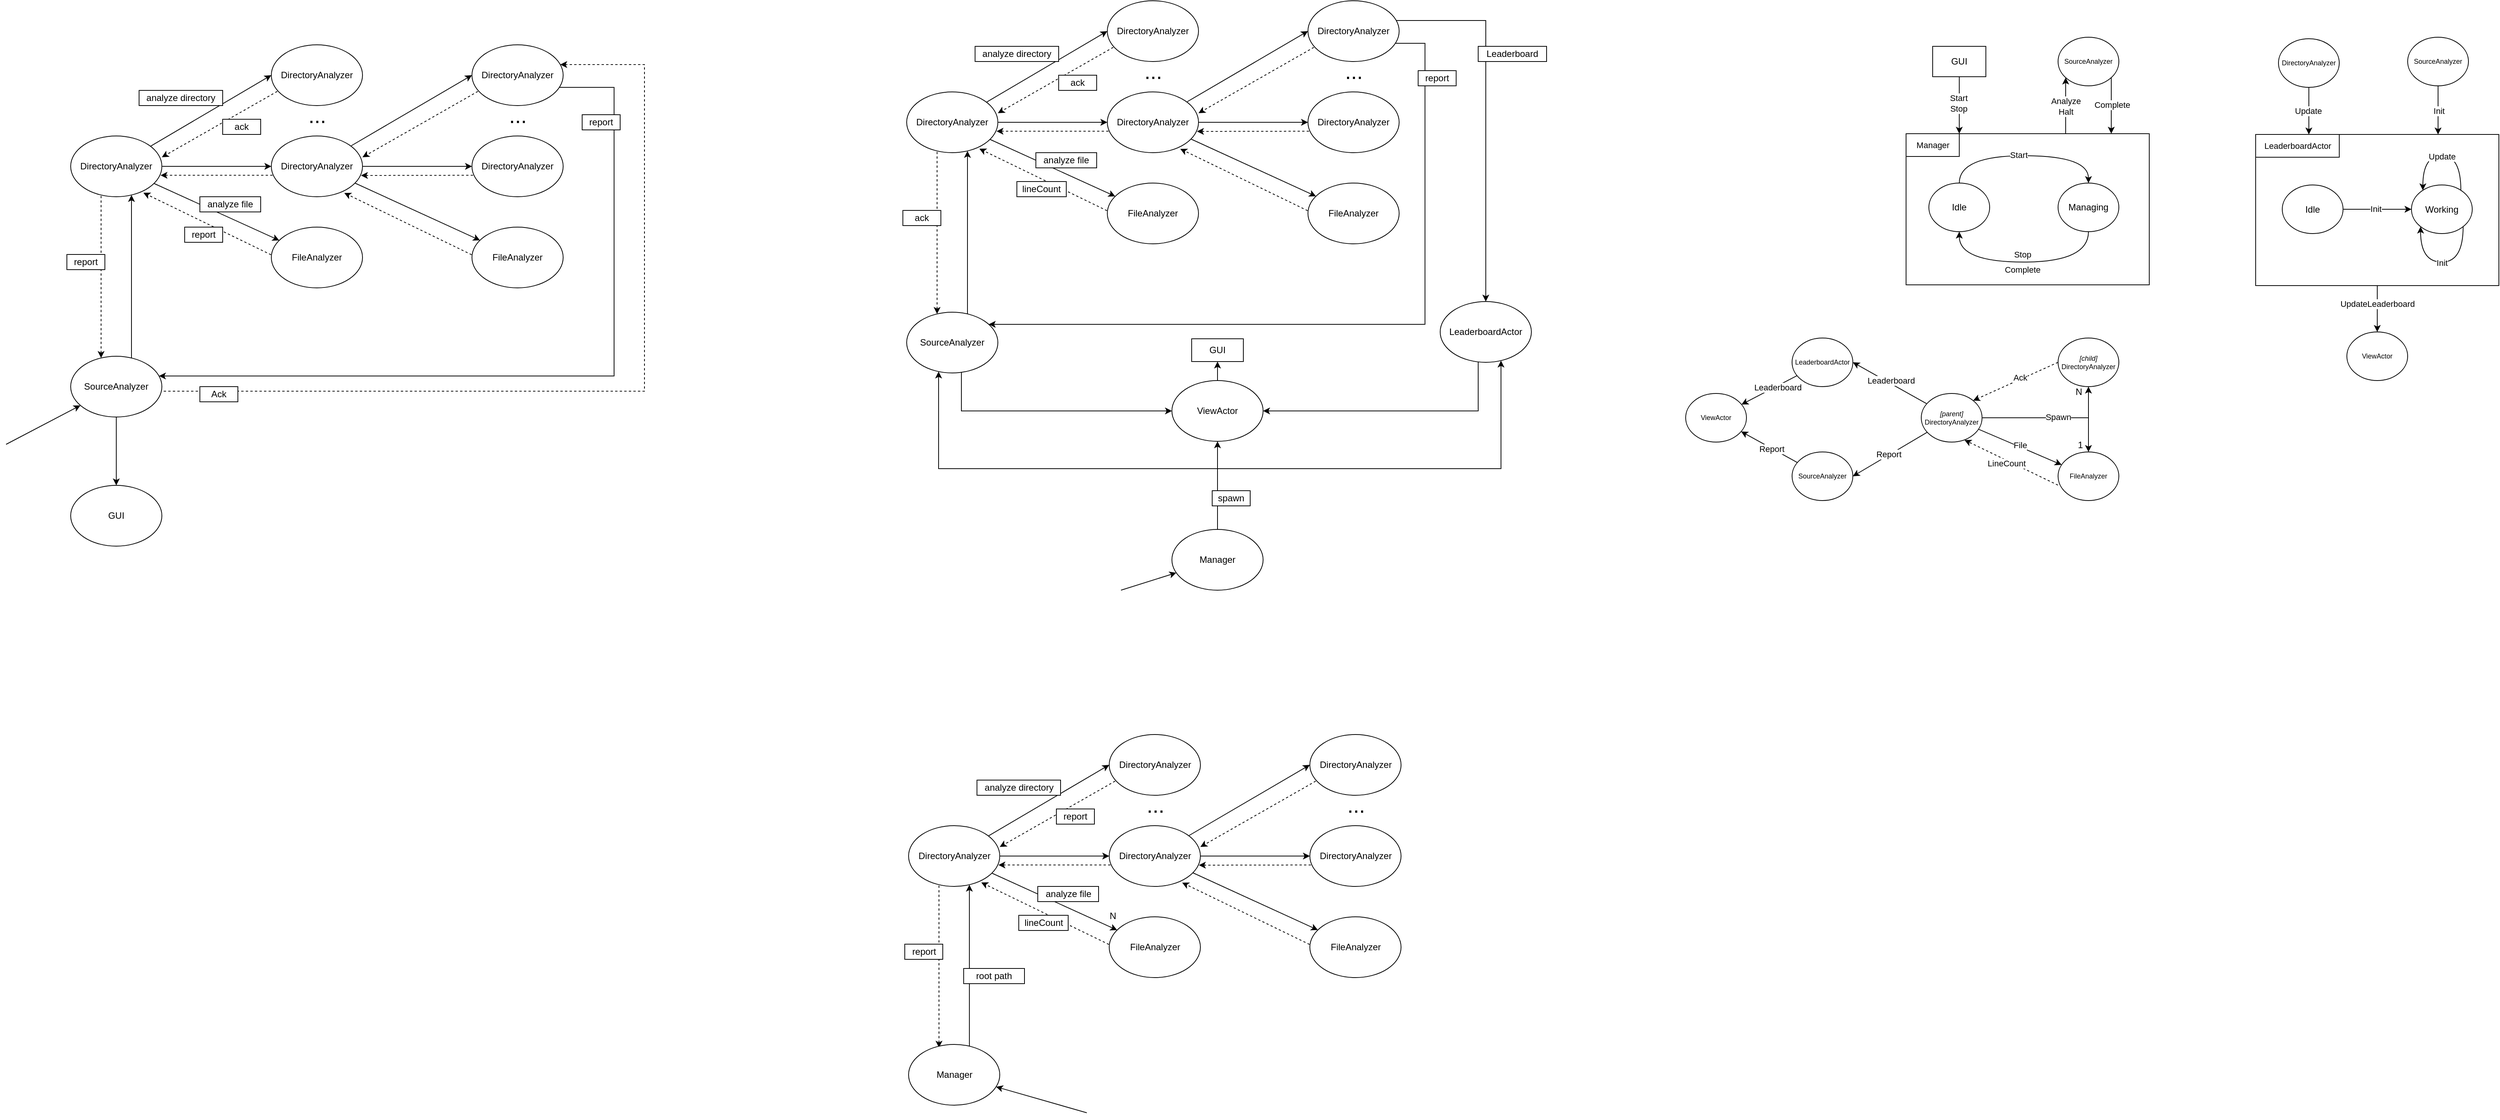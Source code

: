 <mxfile version="21.5.2" type="github">
  <diagram name="part-01-Actors" id="ixp6hun_RJstKnStisOL">
    <mxGraphModel dx="1003" dy="696" grid="1" gridSize="10" guides="1" tooltips="1" connect="1" arrows="1" fold="1" page="1" pageScale="1" pageWidth="1169" pageHeight="827" math="0" shadow="0">
      <root>
        <mxCell id="0" />
        <mxCell id="1" parent="0" />
        <mxCell id="HY1gGdeRaSTk6mKzonEz-131" style="edgeStyle=orthogonalEdgeStyle;rounded=0;orthogonalLoop=1;jettySize=auto;html=1;" edge="1" parent="1" source="HY1gGdeRaSTk6mKzonEz-114" target="HY1gGdeRaSTk6mKzonEz-119">
          <mxGeometry relative="1" as="geometry">
            <Array as="points">
              <mxPoint x="2860" y="160" />
              <mxPoint x="2860" y="160" />
            </Array>
          </mxGeometry>
        </mxCell>
        <mxCell id="HY1gGdeRaSTk6mKzonEz-132" value="Analyze&lt;br&gt;Halt" style="edgeLabel;html=1;align=center;verticalAlign=middle;resizable=0;points=[];" vertex="1" connectable="0" parent="HY1gGdeRaSTk6mKzonEz-131">
          <mxGeometry x="0.07" y="-2" relative="1" as="geometry">
            <mxPoint x="-2" y="3" as="offset" />
          </mxGeometry>
        </mxCell>
        <mxCell id="HY1gGdeRaSTk6mKzonEz-114" value="" style="rounded=0;whiteSpace=wrap;html=1;" vertex="1" parent="1">
          <mxGeometry x="2650" y="201" width="320" height="199" as="geometry" />
        </mxCell>
        <mxCell id="HY1gGdeRaSTk6mKzonEz-7" style="edgeStyle=orthogonalEdgeStyle;rounded=0;orthogonalLoop=1;jettySize=auto;html=1;" edge="1" parent="1" source="HY1gGdeRaSTk6mKzonEz-3" target="HY1gGdeRaSTk6mKzonEz-4">
          <mxGeometry relative="1" as="geometry">
            <Array as="points">
              <mxPoint x="315" y="384" />
              <mxPoint x="315" y="384" />
            </Array>
          </mxGeometry>
        </mxCell>
        <mxCell id="HY1gGdeRaSTk6mKzonEz-3" value="SourceAnalyzer" style="ellipse;whiteSpace=wrap;html=1;" vertex="1" parent="1">
          <mxGeometry x="235" y="494" width="120" height="80" as="geometry" />
        </mxCell>
        <mxCell id="HY1gGdeRaSTk6mKzonEz-4" value="DirectoryAnalyzer" style="ellipse;whiteSpace=wrap;html=1;" vertex="1" parent="1">
          <mxGeometry x="235" y="204" width="120" height="80" as="geometry" />
        </mxCell>
        <mxCell id="HY1gGdeRaSTk6mKzonEz-5" value="FileAnalyzer" style="ellipse;whiteSpace=wrap;html=1;" vertex="1" parent="1">
          <mxGeometry x="499" y="324" width="120" height="80" as="geometry" />
        </mxCell>
        <mxCell id="HY1gGdeRaSTk6mKzonEz-6" value="" style="endArrow=classic;html=1;rounded=0;" edge="1" parent="1" target="HY1gGdeRaSTk6mKzonEz-3">
          <mxGeometry width="50" height="50" relative="1" as="geometry">
            <mxPoint x="150" y="610" as="sourcePoint" />
            <mxPoint x="215" y="584" as="targetPoint" />
          </mxGeometry>
        </mxCell>
        <mxCell id="HY1gGdeRaSTk6mKzonEz-8" value="DirectoryAnalyzer" style="ellipse;whiteSpace=wrap;html=1;" vertex="1" parent="1">
          <mxGeometry x="499" y="84" width="120" height="80" as="geometry" />
        </mxCell>
        <mxCell id="HY1gGdeRaSTk6mKzonEz-9" value="DirectoryAnalyzer" style="ellipse;whiteSpace=wrap;html=1;" vertex="1" parent="1">
          <mxGeometry x="499" y="204" width="120" height="80" as="geometry" />
        </mxCell>
        <mxCell id="HY1gGdeRaSTk6mKzonEz-10" style="rounded=0;orthogonalLoop=1;jettySize=auto;html=1;entryX=0;entryY=0.5;entryDx=0;entryDy=0;" edge="1" parent="1" source="HY1gGdeRaSTk6mKzonEz-4" target="HY1gGdeRaSTk6mKzonEz-8">
          <mxGeometry relative="1" as="geometry">
            <mxPoint x="305" y="434" as="sourcePoint" />
            <mxPoint x="305" y="294" as="targetPoint" />
          </mxGeometry>
        </mxCell>
        <mxCell id="HY1gGdeRaSTk6mKzonEz-13" style="rounded=0;orthogonalLoop=1;jettySize=auto;html=1;exitX=0.985;exitY=0.647;exitDx=0;exitDy=0;exitPerimeter=0;entryX=0.026;entryY=0.647;entryDx=0;entryDy=0;entryPerimeter=0;dashed=1;endArrow=none;endFill=0;startArrow=classic;startFill=1;" edge="1" parent="1" source="HY1gGdeRaSTk6mKzonEz-4" target="HY1gGdeRaSTk6mKzonEz-9">
          <mxGeometry relative="1" as="geometry">
            <mxPoint x="362" y="239" as="sourcePoint" />
            <mxPoint x="519" y="154" as="targetPoint" />
          </mxGeometry>
        </mxCell>
        <mxCell id="HY1gGdeRaSTk6mKzonEz-14" style="rounded=0;orthogonalLoop=1;jettySize=auto;html=1;" edge="1" parent="1" source="HY1gGdeRaSTk6mKzonEz-4" target="HY1gGdeRaSTk6mKzonEz-5">
          <mxGeometry relative="1" as="geometry">
            <mxPoint x="362" y="267" as="sourcePoint" />
            <mxPoint x="512" y="301" as="targetPoint" />
          </mxGeometry>
        </mxCell>
        <mxCell id="HY1gGdeRaSTk6mKzonEz-15" value="..." style="text;html=1;align=center;verticalAlign=middle;resizable=0;points=[];autosize=1;strokeColor=none;fillColor=none;fontSize=28;" vertex="1" parent="1">
          <mxGeometry x="534" y="152" width="50" height="50" as="geometry" />
        </mxCell>
        <mxCell id="HY1gGdeRaSTk6mKzonEz-16" style="rounded=0;orthogonalLoop=1;jettySize=auto;html=1;entryX=1;entryY=0.35;entryDx=0;entryDy=0;entryPerimeter=0;exitX=0.065;exitY=0.767;exitDx=0;exitDy=0;exitPerimeter=0;dashed=1;" edge="1" parent="1" source="HY1gGdeRaSTk6mKzonEz-8" target="HY1gGdeRaSTk6mKzonEz-4">
          <mxGeometry relative="1" as="geometry">
            <mxPoint x="350" y="134" as="sourcePoint" />
            <mxPoint x="509" y="134" as="targetPoint" />
          </mxGeometry>
        </mxCell>
        <mxCell id="HY1gGdeRaSTk6mKzonEz-18" style="rounded=0;orthogonalLoop=1;jettySize=auto;html=1;entryX=1;entryY=0.5;entryDx=0;entryDy=0;endArrow=none;endFill=0;startArrow=classic;startFill=1;" edge="1" parent="1" source="HY1gGdeRaSTk6mKzonEz-9" target="HY1gGdeRaSTk6mKzonEz-4">
          <mxGeometry relative="1" as="geometry">
            <mxPoint x="495" y="244" as="sourcePoint" />
            <mxPoint x="365" y="242" as="targetPoint" />
          </mxGeometry>
        </mxCell>
        <mxCell id="HY1gGdeRaSTk6mKzonEz-19" value="analyze directory" style="rounded=0;whiteSpace=wrap;html=1;" vertex="1" parent="1">
          <mxGeometry x="325" y="144" width="110" height="20" as="geometry" />
        </mxCell>
        <mxCell id="HY1gGdeRaSTk6mKzonEz-20" value="ack" style="rounded=0;whiteSpace=wrap;html=1;" vertex="1" parent="1">
          <mxGeometry x="435" y="182" width="50" height="20" as="geometry" />
        </mxCell>
        <mxCell id="HY1gGdeRaSTk6mKzonEz-21" value="analyze file" style="rounded=0;whiteSpace=wrap;html=1;" vertex="1" parent="1">
          <mxGeometry x="405" y="284" width="80" height="20" as="geometry" />
        </mxCell>
        <mxCell id="HY1gGdeRaSTk6mKzonEz-22" style="edgeStyle=orthogonalEdgeStyle;rounded=0;orthogonalLoop=1;jettySize=auto;html=1;dashed=1;endArrow=none;endFill=0;startArrow=classic;startFill=1;" edge="1" parent="1" source="HY1gGdeRaSTk6mKzonEz-3" target="HY1gGdeRaSTk6mKzonEz-4">
          <mxGeometry relative="1" as="geometry">
            <mxPoint x="305" y="504" as="sourcePoint" />
            <mxPoint x="305" y="294" as="targetPoint" />
            <Array as="points">
              <mxPoint x="275" y="384" />
              <mxPoint x="275" y="384" />
            </Array>
          </mxGeometry>
        </mxCell>
        <mxCell id="HY1gGdeRaSTk6mKzonEz-23" style="rounded=0;orthogonalLoop=1;jettySize=auto;html=1;entryX=0.797;entryY=0.935;entryDx=0;entryDy=0;entryPerimeter=0;exitX=-0.003;exitY=0.455;exitDx=0;exitDy=0;exitPerimeter=0;dashed=1;" edge="1" parent="1" source="HY1gGdeRaSTk6mKzonEz-5" target="HY1gGdeRaSTk6mKzonEz-4">
          <mxGeometry relative="1" as="geometry">
            <mxPoint x="499" y="364" as="sourcePoint" />
            <mxPoint x="334.001" y="283.996" as="targetPoint" />
          </mxGeometry>
        </mxCell>
        <mxCell id="HY1gGdeRaSTk6mKzonEz-24" value="report" style="rounded=0;whiteSpace=wrap;html=1;" vertex="1" parent="1">
          <mxGeometry x="385" y="324" width="50" height="20" as="geometry" />
        </mxCell>
        <mxCell id="HY1gGdeRaSTk6mKzonEz-25" value="FileAnalyzer" style="ellipse;whiteSpace=wrap;html=1;" vertex="1" parent="1">
          <mxGeometry x="763" y="324" width="120" height="80" as="geometry" />
        </mxCell>
        <mxCell id="HY1gGdeRaSTk6mKzonEz-47" style="edgeStyle=orthogonalEdgeStyle;rounded=0;orthogonalLoop=1;jettySize=auto;html=1;" edge="1" parent="1" source="HY1gGdeRaSTk6mKzonEz-26" target="HY1gGdeRaSTk6mKzonEz-3">
          <mxGeometry relative="1" as="geometry">
            <Array as="points">
              <mxPoint x="950" y="140" />
              <mxPoint x="950" y="520" />
            </Array>
          </mxGeometry>
        </mxCell>
        <mxCell id="HY1gGdeRaSTk6mKzonEz-26" value="DirectoryAnalyzer" style="ellipse;whiteSpace=wrap;html=1;" vertex="1" parent="1">
          <mxGeometry x="763" y="84" width="120" height="80" as="geometry" />
        </mxCell>
        <mxCell id="HY1gGdeRaSTk6mKzonEz-27" value="DirectoryAnalyzer" style="ellipse;whiteSpace=wrap;html=1;" vertex="1" parent="1">
          <mxGeometry x="763" y="204" width="120" height="80" as="geometry" />
        </mxCell>
        <mxCell id="HY1gGdeRaSTk6mKzonEz-28" style="rounded=0;orthogonalLoop=1;jettySize=auto;html=1;entryX=0;entryY=0.5;entryDx=0;entryDy=0;" edge="1" parent="1" target="HY1gGdeRaSTk6mKzonEz-26">
          <mxGeometry relative="1" as="geometry">
            <mxPoint x="604" y="217" as="sourcePoint" />
            <mxPoint x="569" y="294" as="targetPoint" />
          </mxGeometry>
        </mxCell>
        <mxCell id="HY1gGdeRaSTk6mKzonEz-29" style="rounded=0;orthogonalLoop=1;jettySize=auto;html=1;exitX=0.985;exitY=0.647;exitDx=0;exitDy=0;exitPerimeter=0;entryX=0.026;entryY=0.647;entryDx=0;entryDy=0;entryPerimeter=0;dashed=1;endArrow=none;endFill=0;startArrow=classic;startFill=1;" edge="1" parent="1" target="HY1gGdeRaSTk6mKzonEz-27">
          <mxGeometry relative="1" as="geometry">
            <mxPoint x="617" y="256" as="sourcePoint" />
            <mxPoint x="783" y="154" as="targetPoint" />
          </mxGeometry>
        </mxCell>
        <mxCell id="HY1gGdeRaSTk6mKzonEz-30" style="rounded=0;orthogonalLoop=1;jettySize=auto;html=1;" edge="1" parent="1" target="HY1gGdeRaSTk6mKzonEz-25">
          <mxGeometry relative="1" as="geometry">
            <mxPoint x="609" y="266" as="sourcePoint" />
            <mxPoint x="776" y="301" as="targetPoint" />
          </mxGeometry>
        </mxCell>
        <mxCell id="HY1gGdeRaSTk6mKzonEz-31" value="..." style="text;html=1;align=center;verticalAlign=middle;resizable=0;points=[];autosize=1;strokeColor=none;fillColor=none;fontSize=28;" vertex="1" parent="1">
          <mxGeometry x="798" y="152" width="50" height="50" as="geometry" />
        </mxCell>
        <mxCell id="HY1gGdeRaSTk6mKzonEz-32" style="rounded=0;orthogonalLoop=1;jettySize=auto;html=1;entryX=1;entryY=0.35;entryDx=0;entryDy=0;entryPerimeter=0;exitX=0.065;exitY=0.767;exitDx=0;exitDy=0;exitPerimeter=0;dashed=1;" edge="1" parent="1" source="HY1gGdeRaSTk6mKzonEz-26">
          <mxGeometry relative="1" as="geometry">
            <mxPoint x="614" y="134" as="sourcePoint" />
            <mxPoint x="619" y="232" as="targetPoint" />
          </mxGeometry>
        </mxCell>
        <mxCell id="HY1gGdeRaSTk6mKzonEz-33" style="rounded=0;orthogonalLoop=1;jettySize=auto;html=1;entryX=1;entryY=0.5;entryDx=0;entryDy=0;endArrow=none;endFill=0;startArrow=classic;startFill=1;" edge="1" parent="1" source="HY1gGdeRaSTk6mKzonEz-27">
          <mxGeometry relative="1" as="geometry">
            <mxPoint x="759" y="244" as="sourcePoint" />
            <mxPoint x="619" y="244" as="targetPoint" />
          </mxGeometry>
        </mxCell>
        <mxCell id="HY1gGdeRaSTk6mKzonEz-37" style="rounded=0;orthogonalLoop=1;jettySize=auto;html=1;entryX=0.797;entryY=0.935;entryDx=0;entryDy=0;entryPerimeter=0;exitX=-0.003;exitY=0.455;exitDx=0;exitDy=0;exitPerimeter=0;dashed=1;" edge="1" parent="1" source="HY1gGdeRaSTk6mKzonEz-25">
          <mxGeometry relative="1" as="geometry">
            <mxPoint x="763" y="364" as="sourcePoint" />
            <mxPoint x="595" y="279" as="targetPoint" />
          </mxGeometry>
        </mxCell>
        <mxCell id="HY1gGdeRaSTk6mKzonEz-42" value="GUI" style="ellipse;whiteSpace=wrap;html=1;" vertex="1" parent="1">
          <mxGeometry x="235" y="664" width="120" height="80" as="geometry" />
        </mxCell>
        <mxCell id="HY1gGdeRaSTk6mKzonEz-43" style="edgeStyle=orthogonalEdgeStyle;rounded=0;orthogonalLoop=1;jettySize=auto;html=1;" edge="1" parent="1" source="HY1gGdeRaSTk6mKzonEz-3" target="HY1gGdeRaSTk6mKzonEz-42">
          <mxGeometry relative="1" as="geometry">
            <mxPoint x="325" y="506" as="sourcePoint" />
            <mxPoint x="325" y="292" as="targetPoint" />
            <Array as="points" />
          </mxGeometry>
        </mxCell>
        <mxCell id="HY1gGdeRaSTk6mKzonEz-40" value="report" style="rounded=0;whiteSpace=wrap;html=1;" vertex="1" parent="1">
          <mxGeometry x="908" y="176" width="50" height="20" as="geometry" />
        </mxCell>
        <mxCell id="HY1gGdeRaSTk6mKzonEz-45" value="report" style="rounded=0;whiteSpace=wrap;html=1;" vertex="1" parent="1">
          <mxGeometry x="230" y="360" width="50" height="20" as="geometry" />
        </mxCell>
        <mxCell id="HY1gGdeRaSTk6mKzonEz-50" style="edgeStyle=orthogonalEdgeStyle;rounded=0;orthogonalLoop=1;jettySize=auto;html=1;dashed=1;endArrow=none;endFill=0;startArrow=classic;startFill=1;" edge="1" parent="1" source="HY1gGdeRaSTk6mKzonEz-26" target="HY1gGdeRaSTk6mKzonEz-3">
          <mxGeometry relative="1" as="geometry">
            <mxPoint x="893" y="134" as="sourcePoint" />
            <mxPoint x="361" y="530" as="targetPoint" />
            <Array as="points">
              <mxPoint x="990" y="110" />
              <mxPoint x="990" y="540" />
            </Array>
          </mxGeometry>
        </mxCell>
        <mxCell id="HY1gGdeRaSTk6mKzonEz-52" value="Ack" style="rounded=0;whiteSpace=wrap;html=1;" vertex="1" parent="1">
          <mxGeometry x="405" y="534" width="50" height="20" as="geometry" />
        </mxCell>
        <mxCell id="HY1gGdeRaSTk6mKzonEz-53" style="edgeStyle=orthogonalEdgeStyle;rounded=0;orthogonalLoop=1;jettySize=auto;html=1;" edge="1" parent="1" source="HY1gGdeRaSTk6mKzonEz-54" target="HY1gGdeRaSTk6mKzonEz-55">
          <mxGeometry relative="1" as="geometry">
            <Array as="points">
              <mxPoint x="1415" y="326" />
              <mxPoint x="1415" y="326" />
            </Array>
          </mxGeometry>
        </mxCell>
        <mxCell id="HY1gGdeRaSTk6mKzonEz-91" style="edgeStyle=orthogonalEdgeStyle;rounded=0;orthogonalLoop=1;jettySize=auto;html=1;" edge="1" parent="1" source="HY1gGdeRaSTk6mKzonEz-54" target="HY1gGdeRaSTk6mKzonEz-90">
          <mxGeometry relative="1" as="geometry">
            <Array as="points">
              <mxPoint x="1407" y="566" />
            </Array>
          </mxGeometry>
        </mxCell>
        <mxCell id="HY1gGdeRaSTk6mKzonEz-54" value="SourceAnalyzer" style="ellipse;whiteSpace=wrap;html=1;" vertex="1" parent="1">
          <mxGeometry x="1335" y="436" width="120" height="80" as="geometry" />
        </mxCell>
        <mxCell id="HY1gGdeRaSTk6mKzonEz-55" value="DirectoryAnalyzer" style="ellipse;whiteSpace=wrap;html=1;" vertex="1" parent="1">
          <mxGeometry x="1335" y="146" width="120" height="80" as="geometry" />
        </mxCell>
        <mxCell id="HY1gGdeRaSTk6mKzonEz-56" value="FileAnalyzer" style="ellipse;whiteSpace=wrap;html=1;" vertex="1" parent="1">
          <mxGeometry x="1599" y="266" width="120" height="80" as="geometry" />
        </mxCell>
        <mxCell id="HY1gGdeRaSTk6mKzonEz-57" value="" style="endArrow=classic;html=1;rounded=0;" edge="1" parent="1" target="HY1gGdeRaSTk6mKzonEz-89">
          <mxGeometry width="50" height="50" relative="1" as="geometry">
            <mxPoint x="1617" y="802" as="sourcePoint" />
            <mxPoint x="1547" y="709.31" as="targetPoint" />
          </mxGeometry>
        </mxCell>
        <mxCell id="HY1gGdeRaSTk6mKzonEz-58" value="DirectoryAnalyzer" style="ellipse;whiteSpace=wrap;html=1;" vertex="1" parent="1">
          <mxGeometry x="1599" y="26" width="120" height="80" as="geometry" />
        </mxCell>
        <mxCell id="HY1gGdeRaSTk6mKzonEz-59" value="DirectoryAnalyzer" style="ellipse;whiteSpace=wrap;html=1;" vertex="1" parent="1">
          <mxGeometry x="1599" y="146" width="120" height="80" as="geometry" />
        </mxCell>
        <mxCell id="HY1gGdeRaSTk6mKzonEz-60" style="rounded=0;orthogonalLoop=1;jettySize=auto;html=1;entryX=0;entryY=0.5;entryDx=0;entryDy=0;" edge="1" parent="1" source="HY1gGdeRaSTk6mKzonEz-55" target="HY1gGdeRaSTk6mKzonEz-58">
          <mxGeometry relative="1" as="geometry">
            <mxPoint x="1405" y="376" as="sourcePoint" />
            <mxPoint x="1405" y="236" as="targetPoint" />
          </mxGeometry>
        </mxCell>
        <mxCell id="HY1gGdeRaSTk6mKzonEz-61" style="rounded=0;orthogonalLoop=1;jettySize=auto;html=1;exitX=0.985;exitY=0.647;exitDx=0;exitDy=0;exitPerimeter=0;entryX=0.026;entryY=0.647;entryDx=0;entryDy=0;entryPerimeter=0;dashed=1;endArrow=none;endFill=0;startArrow=classic;startFill=1;" edge="1" parent="1" source="HY1gGdeRaSTk6mKzonEz-55" target="HY1gGdeRaSTk6mKzonEz-59">
          <mxGeometry relative="1" as="geometry">
            <mxPoint x="1462" y="181" as="sourcePoint" />
            <mxPoint x="1619" y="96" as="targetPoint" />
          </mxGeometry>
        </mxCell>
        <mxCell id="HY1gGdeRaSTk6mKzonEz-62" style="rounded=0;orthogonalLoop=1;jettySize=auto;html=1;" edge="1" parent="1" source="HY1gGdeRaSTk6mKzonEz-55" target="HY1gGdeRaSTk6mKzonEz-56">
          <mxGeometry relative="1" as="geometry">
            <mxPoint x="1462" y="209" as="sourcePoint" />
            <mxPoint x="1612" y="243" as="targetPoint" />
          </mxGeometry>
        </mxCell>
        <mxCell id="HY1gGdeRaSTk6mKzonEz-63" value="..." style="text;html=1;align=center;verticalAlign=middle;resizable=0;points=[];autosize=1;strokeColor=none;fillColor=none;fontSize=28;" vertex="1" parent="1">
          <mxGeometry x="1634" y="94" width="50" height="50" as="geometry" />
        </mxCell>
        <mxCell id="HY1gGdeRaSTk6mKzonEz-64" style="rounded=0;orthogonalLoop=1;jettySize=auto;html=1;entryX=1;entryY=0.35;entryDx=0;entryDy=0;entryPerimeter=0;exitX=0.065;exitY=0.767;exitDx=0;exitDy=0;exitPerimeter=0;dashed=1;" edge="1" parent="1" source="HY1gGdeRaSTk6mKzonEz-58" target="HY1gGdeRaSTk6mKzonEz-55">
          <mxGeometry relative="1" as="geometry">
            <mxPoint x="1450" y="76" as="sourcePoint" />
            <mxPoint x="1609" y="76" as="targetPoint" />
          </mxGeometry>
        </mxCell>
        <mxCell id="HY1gGdeRaSTk6mKzonEz-65" style="rounded=0;orthogonalLoop=1;jettySize=auto;html=1;entryX=1;entryY=0.5;entryDx=0;entryDy=0;endArrow=none;endFill=0;startArrow=classic;startFill=1;" edge="1" parent="1" source="HY1gGdeRaSTk6mKzonEz-59" target="HY1gGdeRaSTk6mKzonEz-55">
          <mxGeometry relative="1" as="geometry">
            <mxPoint x="1595" y="186" as="sourcePoint" />
            <mxPoint x="1465" y="184" as="targetPoint" />
          </mxGeometry>
        </mxCell>
        <mxCell id="HY1gGdeRaSTk6mKzonEz-66" value="analyze directory" style="rounded=0;whiteSpace=wrap;html=1;" vertex="1" parent="1">
          <mxGeometry x="1425" y="86" width="110" height="20" as="geometry" />
        </mxCell>
        <mxCell id="HY1gGdeRaSTk6mKzonEz-67" value="ack" style="rounded=0;whiteSpace=wrap;html=1;" vertex="1" parent="1">
          <mxGeometry x="1535" y="124" width="50" height="20" as="geometry" />
        </mxCell>
        <mxCell id="HY1gGdeRaSTk6mKzonEz-68" value="analyze file" style="rounded=0;whiteSpace=wrap;html=1;" vertex="1" parent="1">
          <mxGeometry x="1505" y="226" width="80" height="20" as="geometry" />
        </mxCell>
        <mxCell id="HY1gGdeRaSTk6mKzonEz-69" style="edgeStyle=orthogonalEdgeStyle;rounded=0;orthogonalLoop=1;jettySize=auto;html=1;dashed=1;endArrow=none;endFill=0;startArrow=classic;startFill=1;" edge="1" parent="1" source="HY1gGdeRaSTk6mKzonEz-54" target="HY1gGdeRaSTk6mKzonEz-55">
          <mxGeometry relative="1" as="geometry">
            <mxPoint x="1405" y="446" as="sourcePoint" />
            <mxPoint x="1405" y="236" as="targetPoint" />
            <Array as="points">
              <mxPoint x="1375" y="326" />
              <mxPoint x="1375" y="326" />
            </Array>
          </mxGeometry>
        </mxCell>
        <mxCell id="HY1gGdeRaSTk6mKzonEz-70" style="rounded=0;orthogonalLoop=1;jettySize=auto;html=1;entryX=0.797;entryY=0.935;entryDx=0;entryDy=0;entryPerimeter=0;exitX=-0.003;exitY=0.455;exitDx=0;exitDy=0;exitPerimeter=0;dashed=1;" edge="1" parent="1" source="HY1gGdeRaSTk6mKzonEz-56" target="HY1gGdeRaSTk6mKzonEz-55">
          <mxGeometry relative="1" as="geometry">
            <mxPoint x="1599" y="306" as="sourcePoint" />
            <mxPoint x="1434.001" y="225.996" as="targetPoint" />
          </mxGeometry>
        </mxCell>
        <mxCell id="HY1gGdeRaSTk6mKzonEz-71" value="lineCount" style="rounded=0;whiteSpace=wrap;html=1;" vertex="1" parent="1">
          <mxGeometry x="1480" y="264" width="65" height="20" as="geometry" />
        </mxCell>
        <mxCell id="HY1gGdeRaSTk6mKzonEz-72" value="FileAnalyzer" style="ellipse;whiteSpace=wrap;html=1;" vertex="1" parent="1">
          <mxGeometry x="1863" y="266" width="120" height="80" as="geometry" />
        </mxCell>
        <mxCell id="HY1gGdeRaSTk6mKzonEz-73" style="edgeStyle=orthogonalEdgeStyle;rounded=0;orthogonalLoop=1;jettySize=auto;html=1;" edge="1" parent="1" source="HY1gGdeRaSTk6mKzonEz-74" target="HY1gGdeRaSTk6mKzonEz-54">
          <mxGeometry relative="1" as="geometry">
            <Array as="points">
              <mxPoint x="2017" y="82" />
              <mxPoint x="2017" y="452" />
            </Array>
          </mxGeometry>
        </mxCell>
        <mxCell id="HY1gGdeRaSTk6mKzonEz-74" value="DirectoryAnalyzer" style="ellipse;whiteSpace=wrap;html=1;" vertex="1" parent="1">
          <mxGeometry x="1863" y="26" width="120" height="80" as="geometry" />
        </mxCell>
        <mxCell id="HY1gGdeRaSTk6mKzonEz-75" value="DirectoryAnalyzer" style="ellipse;whiteSpace=wrap;html=1;" vertex="1" parent="1">
          <mxGeometry x="1863" y="146" width="120" height="80" as="geometry" />
        </mxCell>
        <mxCell id="HY1gGdeRaSTk6mKzonEz-76" style="rounded=0;orthogonalLoop=1;jettySize=auto;html=1;entryX=0;entryY=0.5;entryDx=0;entryDy=0;" edge="1" parent="1" target="HY1gGdeRaSTk6mKzonEz-74">
          <mxGeometry relative="1" as="geometry">
            <mxPoint x="1704" y="159" as="sourcePoint" />
            <mxPoint x="1669" y="236" as="targetPoint" />
          </mxGeometry>
        </mxCell>
        <mxCell id="HY1gGdeRaSTk6mKzonEz-77" style="rounded=0;orthogonalLoop=1;jettySize=auto;html=1;exitX=0.985;exitY=0.647;exitDx=0;exitDy=0;exitPerimeter=0;entryX=0.026;entryY=0.647;entryDx=0;entryDy=0;entryPerimeter=0;dashed=1;endArrow=none;endFill=0;startArrow=classic;startFill=1;" edge="1" parent="1" target="HY1gGdeRaSTk6mKzonEz-75">
          <mxGeometry relative="1" as="geometry">
            <mxPoint x="1717" y="198" as="sourcePoint" />
            <mxPoint x="1883" y="96" as="targetPoint" />
          </mxGeometry>
        </mxCell>
        <mxCell id="HY1gGdeRaSTk6mKzonEz-78" style="rounded=0;orthogonalLoop=1;jettySize=auto;html=1;" edge="1" parent="1" target="HY1gGdeRaSTk6mKzonEz-72">
          <mxGeometry relative="1" as="geometry">
            <mxPoint x="1709" y="208" as="sourcePoint" />
            <mxPoint x="1876" y="243" as="targetPoint" />
          </mxGeometry>
        </mxCell>
        <mxCell id="HY1gGdeRaSTk6mKzonEz-79" value="..." style="text;html=1;align=center;verticalAlign=middle;resizable=0;points=[];autosize=1;strokeColor=none;fillColor=none;fontSize=28;" vertex="1" parent="1">
          <mxGeometry x="1898" y="94" width="50" height="50" as="geometry" />
        </mxCell>
        <mxCell id="HY1gGdeRaSTk6mKzonEz-80" style="rounded=0;orthogonalLoop=1;jettySize=auto;html=1;entryX=1;entryY=0.35;entryDx=0;entryDy=0;entryPerimeter=0;exitX=0.065;exitY=0.767;exitDx=0;exitDy=0;exitPerimeter=0;dashed=1;" edge="1" parent="1" source="HY1gGdeRaSTk6mKzonEz-74">
          <mxGeometry relative="1" as="geometry">
            <mxPoint x="1714" y="76" as="sourcePoint" />
            <mxPoint x="1719" y="174" as="targetPoint" />
          </mxGeometry>
        </mxCell>
        <mxCell id="HY1gGdeRaSTk6mKzonEz-81" style="rounded=0;orthogonalLoop=1;jettySize=auto;html=1;entryX=1;entryY=0.5;entryDx=0;entryDy=0;endArrow=none;endFill=0;startArrow=classic;startFill=1;" edge="1" parent="1" source="HY1gGdeRaSTk6mKzonEz-75">
          <mxGeometry relative="1" as="geometry">
            <mxPoint x="1859" y="186" as="sourcePoint" />
            <mxPoint x="1719" y="186" as="targetPoint" />
          </mxGeometry>
        </mxCell>
        <mxCell id="HY1gGdeRaSTk6mKzonEz-82" style="rounded=0;orthogonalLoop=1;jettySize=auto;html=1;entryX=0.797;entryY=0.935;entryDx=0;entryDy=0;entryPerimeter=0;exitX=-0.003;exitY=0.455;exitDx=0;exitDy=0;exitPerimeter=0;dashed=1;" edge="1" parent="1" source="HY1gGdeRaSTk6mKzonEz-72">
          <mxGeometry relative="1" as="geometry">
            <mxPoint x="1863" y="306" as="sourcePoint" />
            <mxPoint x="1695" y="221" as="targetPoint" />
          </mxGeometry>
        </mxCell>
        <mxCell id="HY1gGdeRaSTk6mKzonEz-83" value="LeaderboardActor" style="ellipse;whiteSpace=wrap;html=1;" vertex="1" parent="1">
          <mxGeometry x="2037" y="422" width="120" height="80" as="geometry" />
        </mxCell>
        <mxCell id="HY1gGdeRaSTk6mKzonEz-85" value="report" style="rounded=0;whiteSpace=wrap;html=1;" vertex="1" parent="1">
          <mxGeometry x="2008" y="118" width="50" height="20" as="geometry" />
        </mxCell>
        <mxCell id="HY1gGdeRaSTk6mKzonEz-86" value="ack" style="rounded=0;whiteSpace=wrap;html=1;" vertex="1" parent="1">
          <mxGeometry x="1330" y="302" width="50" height="20" as="geometry" />
        </mxCell>
        <mxCell id="HY1gGdeRaSTk6mKzonEz-95" value="" style="edgeStyle=orthogonalEdgeStyle;rounded=0;orthogonalLoop=1;jettySize=auto;html=1;" edge="1" parent="1" source="HY1gGdeRaSTk6mKzonEz-89" target="HY1gGdeRaSTk6mKzonEz-90">
          <mxGeometry relative="1" as="geometry" />
        </mxCell>
        <mxCell id="HY1gGdeRaSTk6mKzonEz-96" style="edgeStyle=orthogonalEdgeStyle;rounded=0;orthogonalLoop=1;jettySize=auto;html=1;" edge="1" parent="1" source="HY1gGdeRaSTk6mKzonEz-89" target="HY1gGdeRaSTk6mKzonEz-54">
          <mxGeometry relative="1" as="geometry">
            <Array as="points">
              <mxPoint x="1744" y="642" />
              <mxPoint x="1377" y="642" />
            </Array>
          </mxGeometry>
        </mxCell>
        <mxCell id="HY1gGdeRaSTk6mKzonEz-97" style="edgeStyle=orthogonalEdgeStyle;rounded=0;orthogonalLoop=1;jettySize=auto;html=1;" edge="1" parent="1" source="HY1gGdeRaSTk6mKzonEz-89" target="HY1gGdeRaSTk6mKzonEz-83">
          <mxGeometry relative="1" as="geometry">
            <Array as="points">
              <mxPoint x="1744" y="642" />
              <mxPoint x="2117" y="642" />
            </Array>
          </mxGeometry>
        </mxCell>
        <mxCell id="HY1gGdeRaSTk6mKzonEz-89" value="Manager" style="ellipse;whiteSpace=wrap;html=1;" vertex="1" parent="1">
          <mxGeometry x="1684" y="722" width="120" height="80" as="geometry" />
        </mxCell>
        <mxCell id="HY1gGdeRaSTk6mKzonEz-102" value="" style="edgeStyle=orthogonalEdgeStyle;rounded=0;orthogonalLoop=1;jettySize=auto;html=1;" edge="1" parent="1" source="HY1gGdeRaSTk6mKzonEz-90" target="HY1gGdeRaSTk6mKzonEz-100">
          <mxGeometry relative="1" as="geometry" />
        </mxCell>
        <mxCell id="HY1gGdeRaSTk6mKzonEz-90" value="ViewActor" style="ellipse;whiteSpace=wrap;html=1;" vertex="1" parent="1">
          <mxGeometry x="1684" y="526" width="120" height="80" as="geometry" />
        </mxCell>
        <mxCell id="HY1gGdeRaSTk6mKzonEz-92" style="edgeStyle=orthogonalEdgeStyle;rounded=0;orthogonalLoop=1;jettySize=auto;html=1;" edge="1" parent="1" source="HY1gGdeRaSTk6mKzonEz-83" target="HY1gGdeRaSTk6mKzonEz-90">
          <mxGeometry relative="1" as="geometry">
            <mxPoint x="1405" y="526" as="sourcePoint" />
            <mxPoint x="1405" y="642" as="targetPoint" />
            <Array as="points">
              <mxPoint x="2087" y="566" />
            </Array>
          </mxGeometry>
        </mxCell>
        <mxCell id="HY1gGdeRaSTk6mKzonEz-93" style="edgeStyle=orthogonalEdgeStyle;rounded=0;orthogonalLoop=1;jettySize=auto;html=1;" edge="1" parent="1" source="HY1gGdeRaSTk6mKzonEz-74" target="HY1gGdeRaSTk6mKzonEz-83">
          <mxGeometry relative="1" as="geometry">
            <Array as="points">
              <mxPoint x="2097" y="52" />
            </Array>
            <mxPoint x="1988" y="92" as="sourcePoint" />
            <mxPoint x="2127" y="612" as="targetPoint" />
          </mxGeometry>
        </mxCell>
        <mxCell id="HY1gGdeRaSTk6mKzonEz-94" value="Leaderboard" style="rounded=0;whiteSpace=wrap;html=1;" vertex="1" parent="1">
          <mxGeometry x="2087" y="86" width="90" height="20" as="geometry" />
        </mxCell>
        <mxCell id="HY1gGdeRaSTk6mKzonEz-98" value="spawn" style="rounded=0;whiteSpace=wrap;html=1;" vertex="1" parent="1">
          <mxGeometry x="1737" y="671" width="50" height="20" as="geometry" />
        </mxCell>
        <mxCell id="HY1gGdeRaSTk6mKzonEz-100" value="GUI" style="rounded=0;whiteSpace=wrap;html=1;" vertex="1" parent="1">
          <mxGeometry x="1710" y="471" width="68" height="30" as="geometry" />
        </mxCell>
        <mxCell id="HY1gGdeRaSTk6mKzonEz-107" style="edgeStyle=orthogonalEdgeStyle;rounded=0;orthogonalLoop=1;jettySize=auto;html=1;curved=1;" edge="1" parent="1" source="HY1gGdeRaSTk6mKzonEz-105" target="HY1gGdeRaSTk6mKzonEz-106">
          <mxGeometry relative="1" as="geometry">
            <Array as="points">
              <mxPoint x="2720" y="230" />
              <mxPoint x="2890" y="230" />
            </Array>
          </mxGeometry>
        </mxCell>
        <mxCell id="HY1gGdeRaSTk6mKzonEz-108" value="Start" style="edgeLabel;html=1;align=center;verticalAlign=middle;resizable=0;points=[];" vertex="1" connectable="0" parent="HY1gGdeRaSTk6mKzonEz-107">
          <mxGeometry x="-0.058" y="1" relative="1" as="geometry">
            <mxPoint as="offset" />
          </mxGeometry>
        </mxCell>
        <mxCell id="HY1gGdeRaSTk6mKzonEz-105" value="Idle" style="ellipse;whiteSpace=wrap;html=1;" vertex="1" parent="1">
          <mxGeometry x="2680" y="266" width="80" height="64" as="geometry" />
        </mxCell>
        <mxCell id="HY1gGdeRaSTk6mKzonEz-111" style="edgeStyle=orthogonalEdgeStyle;rounded=0;orthogonalLoop=1;jettySize=auto;html=1;curved=1;" edge="1" parent="1" source="HY1gGdeRaSTk6mKzonEz-106" target="HY1gGdeRaSTk6mKzonEz-105">
          <mxGeometry relative="1" as="geometry">
            <Array as="points">
              <mxPoint x="2890" y="370" />
              <mxPoint x="2720" y="370" />
            </Array>
          </mxGeometry>
        </mxCell>
        <mxCell id="HY1gGdeRaSTk6mKzonEz-112" value="Stop" style="edgeLabel;html=1;align=center;verticalAlign=middle;resizable=0;points=[];" vertex="1" connectable="0" parent="HY1gGdeRaSTk6mKzonEz-111">
          <mxGeometry x="0.015" y="-1" relative="1" as="geometry">
            <mxPoint y="-9" as="offset" />
          </mxGeometry>
        </mxCell>
        <mxCell id="HY1gGdeRaSTk6mKzonEz-113" value="Complete" style="edgeLabel;html=1;align=center;verticalAlign=middle;resizable=0;points=[];" vertex="1" connectable="0" parent="HY1gGdeRaSTk6mKzonEz-111">
          <mxGeometry x="-0.183" y="-4" relative="1" as="geometry">
            <mxPoint x="-25" y="14" as="offset" />
          </mxGeometry>
        </mxCell>
        <mxCell id="HY1gGdeRaSTk6mKzonEz-106" value="Managing" style="ellipse;whiteSpace=wrap;html=1;" vertex="1" parent="1">
          <mxGeometry x="2850" y="266" width="80" height="64" as="geometry" />
        </mxCell>
        <mxCell id="HY1gGdeRaSTk6mKzonEz-117" value="Manager" style="text;html=1;align=center;verticalAlign=middle;resizable=0;points=[];autosize=1;strokeColor=default;fillColor=none;perimeterSpacing=2;fontSize=11;" vertex="1" parent="1">
          <mxGeometry x="2650" y="201" width="70" height="30" as="geometry" />
        </mxCell>
        <mxCell id="HY1gGdeRaSTk6mKzonEz-122" style="edgeStyle=orthogonalEdgeStyle;rounded=0;orthogonalLoop=1;jettySize=auto;html=1;" edge="1" parent="1" source="HY1gGdeRaSTk6mKzonEz-119" target="HY1gGdeRaSTk6mKzonEz-114">
          <mxGeometry relative="1" as="geometry">
            <Array as="points">
              <mxPoint x="2920" y="160" />
              <mxPoint x="2920" y="160" />
            </Array>
          </mxGeometry>
        </mxCell>
        <mxCell id="HY1gGdeRaSTk6mKzonEz-123" value="Complete" style="edgeLabel;html=1;align=center;verticalAlign=middle;resizable=0;points=[];" vertex="1" connectable="0" parent="HY1gGdeRaSTk6mKzonEz-122">
          <mxGeometry x="-0.292" y="1" relative="1" as="geometry">
            <mxPoint y="10" as="offset" />
          </mxGeometry>
        </mxCell>
        <mxCell id="HY1gGdeRaSTk6mKzonEz-119" value="SourceAnalyzer" style="ellipse;whiteSpace=wrap;html=1;fontSize=9;" vertex="1" parent="1">
          <mxGeometry x="2850" y="74" width="80" height="64" as="geometry" />
        </mxCell>
        <mxCell id="HY1gGdeRaSTk6mKzonEz-129" style="edgeStyle=orthogonalEdgeStyle;rounded=0;orthogonalLoop=1;jettySize=auto;html=1;" edge="1" parent="1" source="HY1gGdeRaSTk6mKzonEz-128" target="HY1gGdeRaSTk6mKzonEz-114">
          <mxGeometry relative="1" as="geometry">
            <Array as="points">
              <mxPoint x="2720" y="180" />
              <mxPoint x="2720" y="180" />
            </Array>
          </mxGeometry>
        </mxCell>
        <mxCell id="HY1gGdeRaSTk6mKzonEz-130" value="Start&lt;br&gt;Stop" style="edgeLabel;html=1;align=center;verticalAlign=middle;resizable=0;points=[];" vertex="1" connectable="0" parent="HY1gGdeRaSTk6mKzonEz-129">
          <mxGeometry x="-0.314" relative="1" as="geometry">
            <mxPoint x="-1" y="9" as="offset" />
          </mxGeometry>
        </mxCell>
        <mxCell id="HY1gGdeRaSTk6mKzonEz-128" value="GUI" style="rounded=0;whiteSpace=wrap;html=1;" vertex="1" parent="1">
          <mxGeometry x="2685" y="86" width="70" height="40" as="geometry" />
        </mxCell>
        <mxCell id="HY1gGdeRaSTk6mKzonEz-179" value="" style="edgeStyle=orthogonalEdgeStyle;rounded=0;orthogonalLoop=1;jettySize=auto;html=1;" edge="1" parent="1" source="HY1gGdeRaSTk6mKzonEz-153" target="HY1gGdeRaSTk6mKzonEz-178">
          <mxGeometry relative="1" as="geometry" />
        </mxCell>
        <mxCell id="HY1gGdeRaSTk6mKzonEz-180" value="UpdateLeaderboard" style="edgeLabel;html=1;align=center;verticalAlign=middle;resizable=0;points=[];" vertex="1" connectable="0" parent="HY1gGdeRaSTk6mKzonEz-179">
          <mxGeometry x="-0.257" y="1" relative="1" as="geometry">
            <mxPoint x="-1" y="1" as="offset" />
          </mxGeometry>
        </mxCell>
        <mxCell id="HY1gGdeRaSTk6mKzonEz-153" value="" style="rounded=0;whiteSpace=wrap;html=1;" vertex="1" parent="1">
          <mxGeometry x="3110" y="202" width="320" height="199" as="geometry" />
        </mxCell>
        <mxCell id="HY1gGdeRaSTk6mKzonEz-154" style="edgeStyle=orthogonalEdgeStyle;rounded=0;orthogonalLoop=1;jettySize=auto;html=1;curved=1;" edge="1" parent="1" source="HY1gGdeRaSTk6mKzonEz-156" target="HY1gGdeRaSTk6mKzonEz-160">
          <mxGeometry relative="1" as="geometry">
            <Array as="points">
              <mxPoint x="3270" y="300" />
              <mxPoint x="3270" y="300" />
            </Array>
          </mxGeometry>
        </mxCell>
        <mxCell id="HY1gGdeRaSTk6mKzonEz-155" value="Init" style="edgeLabel;html=1;align=center;verticalAlign=middle;resizable=0;points=[];" vertex="1" connectable="0" parent="HY1gGdeRaSTk6mKzonEz-154">
          <mxGeometry x="-0.058" y="1" relative="1" as="geometry">
            <mxPoint as="offset" />
          </mxGeometry>
        </mxCell>
        <mxCell id="HY1gGdeRaSTk6mKzonEz-156" value="Idle" style="ellipse;whiteSpace=wrap;html=1;" vertex="1" parent="1">
          <mxGeometry x="3145" y="268.5" width="80" height="64" as="geometry" />
        </mxCell>
        <mxCell id="HY1gGdeRaSTk6mKzonEz-160" value="Working" style="ellipse;whiteSpace=wrap;html=1;" vertex="1" parent="1">
          <mxGeometry x="3315" y="268.5" width="80" height="64" as="geometry" />
        </mxCell>
        <mxCell id="HY1gGdeRaSTk6mKzonEz-161" value="LeaderboardActor" style="text;html=1;align=center;verticalAlign=middle;resizable=0;points=[];autosize=1;strokeColor=default;fillColor=none;perimeterSpacing=2;fontSize=11;" vertex="1" parent="1">
          <mxGeometry x="3110" y="202" width="110" height="30" as="geometry" />
        </mxCell>
        <mxCell id="HY1gGdeRaSTk6mKzonEz-162" style="edgeStyle=orthogonalEdgeStyle;rounded=0;orthogonalLoop=1;jettySize=auto;html=1;" edge="1" parent="1" source="HY1gGdeRaSTk6mKzonEz-164" target="HY1gGdeRaSTk6mKzonEz-153">
          <mxGeometry relative="1" as="geometry">
            <Array as="points">
              <mxPoint x="3350" y="170" />
              <mxPoint x="3350" y="170" />
            </Array>
          </mxGeometry>
        </mxCell>
        <mxCell id="HY1gGdeRaSTk6mKzonEz-163" value="Init" style="edgeLabel;html=1;align=center;verticalAlign=middle;resizable=0;points=[];" vertex="1" connectable="0" parent="HY1gGdeRaSTk6mKzonEz-162">
          <mxGeometry x="-0.292" y="1" relative="1" as="geometry">
            <mxPoint y="10" as="offset" />
          </mxGeometry>
        </mxCell>
        <mxCell id="HY1gGdeRaSTk6mKzonEz-164" value="SourceAnalyzer" style="ellipse;whiteSpace=wrap;html=1;fontSize=9;" vertex="1" parent="1">
          <mxGeometry x="3310" y="74" width="80" height="64" as="geometry" />
        </mxCell>
        <mxCell id="HY1gGdeRaSTk6mKzonEz-165" style="edgeStyle=orthogonalEdgeStyle;rounded=0;orthogonalLoop=1;jettySize=auto;html=1;" edge="1" parent="1" source="HY1gGdeRaSTk6mKzonEz-177" target="HY1gGdeRaSTk6mKzonEz-153">
          <mxGeometry relative="1" as="geometry">
            <Array as="points">
              <mxPoint x="3180" y="180" />
              <mxPoint x="3180" y="180" />
            </Array>
            <mxPoint x="3180" y="126" as="sourcePoint" />
          </mxGeometry>
        </mxCell>
        <mxCell id="HY1gGdeRaSTk6mKzonEz-166" value="Update" style="edgeLabel;html=1;align=center;verticalAlign=middle;resizable=0;points=[];" vertex="1" connectable="0" parent="HY1gGdeRaSTk6mKzonEz-165">
          <mxGeometry x="-0.314" relative="1" as="geometry">
            <mxPoint x="-1" y="9" as="offset" />
          </mxGeometry>
        </mxCell>
        <mxCell id="HY1gGdeRaSTk6mKzonEz-173" style="edgeStyle=orthogonalEdgeStyle;rounded=0;orthogonalLoop=1;jettySize=auto;html=1;curved=1;" edge="1" parent="1" source="HY1gGdeRaSTk6mKzonEz-160" target="HY1gGdeRaSTk6mKzonEz-160">
          <mxGeometry relative="1" as="geometry">
            <Array as="points">
              <mxPoint x="3383" y="370" />
              <mxPoint x="3327" y="370" />
            </Array>
            <mxPoint x="3383.264" y="322.127" as="sourcePoint" />
            <mxPoint x="3326.696" y="322.127" as="targetPoint" />
          </mxGeometry>
        </mxCell>
        <mxCell id="HY1gGdeRaSTk6mKzonEz-174" value="Init" style="edgeLabel;html=1;align=center;verticalAlign=middle;resizable=0;points=[];" vertex="1" connectable="0" parent="HY1gGdeRaSTk6mKzonEz-173">
          <mxGeometry x="-0.058" y="1" relative="1" as="geometry">
            <mxPoint x="-4" as="offset" />
          </mxGeometry>
        </mxCell>
        <mxCell id="HY1gGdeRaSTk6mKzonEz-175" style="edgeStyle=orthogonalEdgeStyle;rounded=0;orthogonalLoop=1;jettySize=auto;html=1;curved=1;" edge="1" parent="1" source="HY1gGdeRaSTk6mKzonEz-160" target="HY1gGdeRaSTk6mKzonEz-160">
          <mxGeometry relative="1" as="geometry">
            <Array as="points">
              <mxPoint x="3380" y="230" />
              <mxPoint x="3330" y="230" />
            </Array>
            <mxPoint x="3393" y="333" as="sourcePoint" />
            <mxPoint x="3337" y="333" as="targetPoint" />
          </mxGeometry>
        </mxCell>
        <mxCell id="HY1gGdeRaSTk6mKzonEz-176" value="Update" style="edgeLabel;html=1;align=center;verticalAlign=middle;resizable=0;points=[];fontSize=11;" vertex="1" connectable="0" parent="HY1gGdeRaSTk6mKzonEz-175">
          <mxGeometry x="-0.058" y="1" relative="1" as="geometry">
            <mxPoint x="-4" as="offset" />
          </mxGeometry>
        </mxCell>
        <mxCell id="HY1gGdeRaSTk6mKzonEz-177" value="DirectoryAnalyzer" style="ellipse;whiteSpace=wrap;html=1;fontSize=9;" vertex="1" parent="1">
          <mxGeometry x="3140" y="76" width="80" height="64" as="geometry" />
        </mxCell>
        <mxCell id="HY1gGdeRaSTk6mKzonEz-178" value="ViewActor" style="ellipse;whiteSpace=wrap;html=1;fontSize=9;" vertex="1" parent="1">
          <mxGeometry x="3230" y="462" width="80" height="64" as="geometry" />
        </mxCell>
        <mxCell id="HY1gGdeRaSTk6mKzonEz-191" style="edgeStyle=orthogonalEdgeStyle;rounded=0;orthogonalLoop=1;jettySize=auto;html=1;entryX=0.5;entryY=1;entryDx=0;entryDy=0;" edge="1" parent="1" source="HY1gGdeRaSTk6mKzonEz-181" target="HY1gGdeRaSTk6mKzonEz-184">
          <mxGeometry relative="1" as="geometry" />
        </mxCell>
        <mxCell id="HY1gGdeRaSTk6mKzonEz-192" style="edgeStyle=orthogonalEdgeStyle;rounded=0;orthogonalLoop=1;jettySize=auto;html=1;" edge="1" parent="1" source="HY1gGdeRaSTk6mKzonEz-181" target="HY1gGdeRaSTk6mKzonEz-182">
          <mxGeometry relative="1" as="geometry" />
        </mxCell>
        <mxCell id="HY1gGdeRaSTk6mKzonEz-193" value="Spawn" style="edgeLabel;html=1;align=center;verticalAlign=middle;resizable=0;points=[];" vertex="1" connectable="0" parent="HY1gGdeRaSTk6mKzonEz-192">
          <mxGeometry x="-0.038" y="-1" relative="1" as="geometry">
            <mxPoint x="11" y="-2" as="offset" />
          </mxGeometry>
        </mxCell>
        <mxCell id="HY1gGdeRaSTk6mKzonEz-199" style="rounded=0;orthogonalLoop=1;jettySize=auto;html=1;" edge="1" parent="1" source="HY1gGdeRaSTk6mKzonEz-181" target="HY1gGdeRaSTk6mKzonEz-182">
          <mxGeometry relative="1" as="geometry">
            <mxPoint x="2851" y="635" as="targetPoint" />
          </mxGeometry>
        </mxCell>
        <mxCell id="HY1gGdeRaSTk6mKzonEz-200" value="File" style="edgeLabel;html=1;align=center;verticalAlign=middle;resizable=0;points=[];" vertex="1" connectable="0" parent="HY1gGdeRaSTk6mKzonEz-199">
          <mxGeometry x="0.089" relative="1" as="geometry">
            <mxPoint x="-5" y="-5" as="offset" />
          </mxGeometry>
        </mxCell>
        <mxCell id="HY1gGdeRaSTk6mKzonEz-202" value="" style="rounded=0;orthogonalLoop=1;jettySize=auto;html=1;entryX=1;entryY=0.5;entryDx=0;entryDy=0;" edge="1" parent="1" source="HY1gGdeRaSTk6mKzonEz-181" target="HY1gGdeRaSTk6mKzonEz-201">
          <mxGeometry relative="1" as="geometry" />
        </mxCell>
        <mxCell id="HY1gGdeRaSTk6mKzonEz-203" value="Report" style="edgeLabel;html=1;align=center;verticalAlign=middle;resizable=0;points=[];" vertex="1" connectable="0" parent="HY1gGdeRaSTk6mKzonEz-202">
          <mxGeometry x="0.041" y="-1" relative="1" as="geometry">
            <mxPoint as="offset" />
          </mxGeometry>
        </mxCell>
        <mxCell id="HY1gGdeRaSTk6mKzonEz-207" style="rounded=0;orthogonalLoop=1;jettySize=auto;html=1;entryX=1;entryY=0.5;entryDx=0;entryDy=0;" edge="1" parent="1" source="HY1gGdeRaSTk6mKzonEz-181" target="HY1gGdeRaSTk6mKzonEz-204">
          <mxGeometry relative="1" as="geometry" />
        </mxCell>
        <mxCell id="HY1gGdeRaSTk6mKzonEz-208" value="Leaderboard" style="edgeLabel;html=1;align=center;verticalAlign=middle;resizable=0;points=[];" vertex="1" connectable="0" parent="HY1gGdeRaSTk6mKzonEz-207">
          <mxGeometry x="0.081" y="-1" relative="1" as="geometry">
            <mxPoint x="5" as="offset" />
          </mxGeometry>
        </mxCell>
        <mxCell id="HY1gGdeRaSTk6mKzonEz-181" value="&lt;i&gt;[parent]&lt;/i&gt;&lt;br&gt;DirectoryAnalyzer&lt;br&gt;" style="ellipse;whiteSpace=wrap;html=1;fontSize=9;" vertex="1" parent="1">
          <mxGeometry x="2670" y="543" width="80" height="64" as="geometry" />
        </mxCell>
        <mxCell id="HY1gGdeRaSTk6mKzonEz-197" style="rounded=0;orthogonalLoop=1;jettySize=auto;html=1;dashed=1;entryX=0.712;entryY=0.958;entryDx=0;entryDy=0;exitX=-0.002;exitY=0.683;exitDx=0;exitDy=0;entryPerimeter=0;exitPerimeter=0;" edge="1" parent="1" source="HY1gGdeRaSTk6mKzonEz-182" target="HY1gGdeRaSTk6mKzonEz-181">
          <mxGeometry relative="1" as="geometry" />
        </mxCell>
        <mxCell id="HY1gGdeRaSTk6mKzonEz-198" value="LineCount" style="edgeLabel;html=1;align=center;verticalAlign=middle;resizable=0;points=[];" vertex="1" connectable="0" parent="HY1gGdeRaSTk6mKzonEz-197">
          <mxGeometry x="-0.035" relative="1" as="geometry">
            <mxPoint x="-9" as="offset" />
          </mxGeometry>
        </mxCell>
        <mxCell id="HY1gGdeRaSTk6mKzonEz-182" value="FileAnalyzer" style="ellipse;whiteSpace=wrap;html=1;fontSize=9;" vertex="1" parent="1">
          <mxGeometry x="2850" y="620" width="80" height="64" as="geometry" />
        </mxCell>
        <mxCell id="HY1gGdeRaSTk6mKzonEz-195" style="rounded=0;orthogonalLoop=1;jettySize=auto;html=1;entryX=1;entryY=0;entryDx=0;entryDy=0;dashed=1;exitX=0;exitY=0.5;exitDx=0;exitDy=0;" edge="1" parent="1" source="HY1gGdeRaSTk6mKzonEz-184" target="HY1gGdeRaSTk6mKzonEz-181">
          <mxGeometry relative="1" as="geometry" />
        </mxCell>
        <mxCell id="HY1gGdeRaSTk6mKzonEz-196" value="Ack" style="edgeLabel;html=1;align=center;verticalAlign=middle;resizable=0;points=[];" vertex="1" connectable="0" parent="HY1gGdeRaSTk6mKzonEz-195">
          <mxGeometry x="-0.165" y="2" relative="1" as="geometry">
            <mxPoint x="-5" y="-3" as="offset" />
          </mxGeometry>
        </mxCell>
        <mxCell id="HY1gGdeRaSTk6mKzonEz-184" value="&lt;i&gt;[child]&lt;/i&gt;&lt;br&gt;DirectoryAnalyzer" style="ellipse;whiteSpace=wrap;html=1;fontSize=9;" vertex="1" parent="1">
          <mxGeometry x="2850" y="470" width="80" height="64" as="geometry" />
        </mxCell>
        <mxCell id="HY1gGdeRaSTk6mKzonEz-186" value="1" style="text;html=1;align=center;verticalAlign=middle;resizable=0;points=[];autosize=1;strokeColor=none;fillColor=none;" vertex="1" parent="1">
          <mxGeometry x="2864" y="596" width="30" height="30" as="geometry" />
        </mxCell>
        <mxCell id="HY1gGdeRaSTk6mKzonEz-187" value="N" style="text;html=1;align=center;verticalAlign=middle;resizable=0;points=[];autosize=1;strokeColor=none;fillColor=none;" vertex="1" parent="1">
          <mxGeometry x="2862" y="526" width="30" height="30" as="geometry" />
        </mxCell>
        <mxCell id="HY1gGdeRaSTk6mKzonEz-277" style="rounded=0;orthogonalLoop=1;jettySize=auto;html=1;" edge="1" parent="1" source="HY1gGdeRaSTk6mKzonEz-201" target="HY1gGdeRaSTk6mKzonEz-275">
          <mxGeometry relative="1" as="geometry" />
        </mxCell>
        <mxCell id="HY1gGdeRaSTk6mKzonEz-279" value="Report" style="edgeLabel;html=1;align=center;verticalAlign=middle;resizable=0;points=[];" vertex="1" connectable="0" parent="HY1gGdeRaSTk6mKzonEz-277">
          <mxGeometry x="-0.086" y="1" relative="1" as="geometry">
            <mxPoint as="offset" />
          </mxGeometry>
        </mxCell>
        <mxCell id="HY1gGdeRaSTk6mKzonEz-201" value="SourceAnalyzer" style="ellipse;whiteSpace=wrap;html=1;fontSize=9;" vertex="1" parent="1">
          <mxGeometry x="2500" y="620" width="80" height="64" as="geometry" />
        </mxCell>
        <mxCell id="HY1gGdeRaSTk6mKzonEz-276" style="rounded=0;orthogonalLoop=1;jettySize=auto;html=1;" edge="1" parent="1" source="HY1gGdeRaSTk6mKzonEz-204" target="HY1gGdeRaSTk6mKzonEz-275">
          <mxGeometry relative="1" as="geometry" />
        </mxCell>
        <mxCell id="HY1gGdeRaSTk6mKzonEz-278" value="Leaderboard" style="edgeLabel;html=1;align=center;verticalAlign=middle;resizable=0;points=[];" vertex="1" connectable="0" parent="HY1gGdeRaSTk6mKzonEz-276">
          <mxGeometry x="0.053" y="1" relative="1" as="geometry">
            <mxPoint x="12" y="-6" as="offset" />
          </mxGeometry>
        </mxCell>
        <mxCell id="HY1gGdeRaSTk6mKzonEz-204" value="LeaderboardActor" style="ellipse;whiteSpace=wrap;html=1;fontSize=9;" vertex="1" parent="1">
          <mxGeometry x="2500" y="470" width="80" height="64" as="geometry" />
        </mxCell>
        <mxCell id="HY1gGdeRaSTk6mKzonEz-209" style="edgeStyle=orthogonalEdgeStyle;rounded=0;orthogonalLoop=1;jettySize=auto;html=1;" edge="1" parent="1" target="HY1gGdeRaSTk6mKzonEz-212">
          <mxGeometry relative="1" as="geometry">
            <Array as="points">
              <mxPoint x="1417.5" y="1292" />
              <mxPoint x="1417.5" y="1292" />
            </Array>
            <mxPoint x="1417.529" y="1404.295" as="sourcePoint" />
          </mxGeometry>
        </mxCell>
        <mxCell id="HY1gGdeRaSTk6mKzonEz-212" value="DirectoryAnalyzer" style="ellipse;whiteSpace=wrap;html=1;" vertex="1" parent="1">
          <mxGeometry x="1337.5" y="1112" width="120" height="80" as="geometry" />
        </mxCell>
        <mxCell id="HY1gGdeRaSTk6mKzonEz-213" value="FileAnalyzer" style="ellipse;whiteSpace=wrap;html=1;" vertex="1" parent="1">
          <mxGeometry x="1601.5" y="1232" width="120" height="80" as="geometry" />
        </mxCell>
        <mxCell id="HY1gGdeRaSTk6mKzonEz-214" value="" style="endArrow=classic;html=1;rounded=0;" edge="1" parent="1" target="HY1gGdeRaSTk6mKzonEz-246">
          <mxGeometry width="50" height="50" relative="1" as="geometry">
            <mxPoint x="1572" y="1490" as="sourcePoint" />
            <mxPoint x="1549.5" y="1675.31" as="targetPoint" />
          </mxGeometry>
        </mxCell>
        <mxCell id="HY1gGdeRaSTk6mKzonEz-215" value="DirectoryAnalyzer" style="ellipse;whiteSpace=wrap;html=1;" vertex="1" parent="1">
          <mxGeometry x="1601.5" y="992" width="120" height="80" as="geometry" />
        </mxCell>
        <mxCell id="HY1gGdeRaSTk6mKzonEz-216" value="DirectoryAnalyzer" style="ellipse;whiteSpace=wrap;html=1;" vertex="1" parent="1">
          <mxGeometry x="1601.5" y="1112" width="120" height="80" as="geometry" />
        </mxCell>
        <mxCell id="HY1gGdeRaSTk6mKzonEz-217" style="rounded=0;orthogonalLoop=1;jettySize=auto;html=1;entryX=0;entryY=0.5;entryDx=0;entryDy=0;" edge="1" parent="1" source="HY1gGdeRaSTk6mKzonEz-212" target="HY1gGdeRaSTk6mKzonEz-215">
          <mxGeometry relative="1" as="geometry">
            <mxPoint x="1407.5" y="1342" as="sourcePoint" />
            <mxPoint x="1407.5" y="1202" as="targetPoint" />
          </mxGeometry>
        </mxCell>
        <mxCell id="HY1gGdeRaSTk6mKzonEz-218" style="rounded=0;orthogonalLoop=1;jettySize=auto;html=1;exitX=0.985;exitY=0.647;exitDx=0;exitDy=0;exitPerimeter=0;entryX=0.026;entryY=0.647;entryDx=0;entryDy=0;entryPerimeter=0;dashed=1;endArrow=none;endFill=0;startArrow=classic;startFill=1;" edge="1" parent="1" source="HY1gGdeRaSTk6mKzonEz-212" target="HY1gGdeRaSTk6mKzonEz-216">
          <mxGeometry relative="1" as="geometry">
            <mxPoint x="1464.5" y="1147" as="sourcePoint" />
            <mxPoint x="1621.5" y="1062" as="targetPoint" />
          </mxGeometry>
        </mxCell>
        <mxCell id="HY1gGdeRaSTk6mKzonEz-219" style="rounded=0;orthogonalLoop=1;jettySize=auto;html=1;" edge="1" parent="1" source="HY1gGdeRaSTk6mKzonEz-212" target="HY1gGdeRaSTk6mKzonEz-213">
          <mxGeometry relative="1" as="geometry">
            <mxPoint x="1464.5" y="1175" as="sourcePoint" />
            <mxPoint x="1614.5" y="1209" as="targetPoint" />
          </mxGeometry>
        </mxCell>
        <mxCell id="HY1gGdeRaSTk6mKzonEz-220" value="..." style="text;html=1;align=center;verticalAlign=middle;resizable=0;points=[];autosize=1;strokeColor=none;fillColor=none;fontSize=28;" vertex="1" parent="1">
          <mxGeometry x="1636.5" y="1060" width="50" height="50" as="geometry" />
        </mxCell>
        <mxCell id="HY1gGdeRaSTk6mKzonEz-221" style="rounded=0;orthogonalLoop=1;jettySize=auto;html=1;entryX=1;entryY=0.35;entryDx=0;entryDy=0;entryPerimeter=0;exitX=0.065;exitY=0.767;exitDx=0;exitDy=0;exitPerimeter=0;dashed=1;" edge="1" parent="1" source="HY1gGdeRaSTk6mKzonEz-215" target="HY1gGdeRaSTk6mKzonEz-212">
          <mxGeometry relative="1" as="geometry">
            <mxPoint x="1452.5" y="1042" as="sourcePoint" />
            <mxPoint x="1611.5" y="1042" as="targetPoint" />
          </mxGeometry>
        </mxCell>
        <mxCell id="HY1gGdeRaSTk6mKzonEz-222" style="rounded=0;orthogonalLoop=1;jettySize=auto;html=1;entryX=1;entryY=0.5;entryDx=0;entryDy=0;endArrow=none;endFill=0;startArrow=classic;startFill=1;" edge="1" parent="1" source="HY1gGdeRaSTk6mKzonEz-216" target="HY1gGdeRaSTk6mKzonEz-212">
          <mxGeometry relative="1" as="geometry">
            <mxPoint x="1597.5" y="1152" as="sourcePoint" />
            <mxPoint x="1467.5" y="1150" as="targetPoint" />
          </mxGeometry>
        </mxCell>
        <mxCell id="HY1gGdeRaSTk6mKzonEz-223" value="analyze directory" style="rounded=0;whiteSpace=wrap;html=1;" vertex="1" parent="1">
          <mxGeometry x="1427.5" y="1052" width="110" height="20" as="geometry" />
        </mxCell>
        <mxCell id="HY1gGdeRaSTk6mKzonEz-225" value="analyze file" style="rounded=0;whiteSpace=wrap;html=1;" vertex="1" parent="1">
          <mxGeometry x="1507.5" y="1192" width="80" height="20" as="geometry" />
        </mxCell>
        <mxCell id="HY1gGdeRaSTk6mKzonEz-226" style="edgeStyle=orthogonalEdgeStyle;rounded=0;orthogonalLoop=1;jettySize=auto;html=1;dashed=1;endArrow=none;endFill=0;startArrow=classic;startFill=1;" edge="1" parent="1" target="HY1gGdeRaSTk6mKzonEz-212">
          <mxGeometry relative="1" as="geometry">
            <mxPoint x="1377.529" y="1404.281" as="sourcePoint" />
            <mxPoint x="1407.5" y="1202" as="targetPoint" />
            <Array as="points">
              <mxPoint x="1377.5" y="1292" />
              <mxPoint x="1377.5" y="1292" />
            </Array>
          </mxGeometry>
        </mxCell>
        <mxCell id="HY1gGdeRaSTk6mKzonEz-227" style="rounded=0;orthogonalLoop=1;jettySize=auto;html=1;entryX=0.797;entryY=0.935;entryDx=0;entryDy=0;entryPerimeter=0;exitX=-0.003;exitY=0.455;exitDx=0;exitDy=0;exitPerimeter=0;dashed=1;" edge="1" parent="1" source="HY1gGdeRaSTk6mKzonEz-213" target="HY1gGdeRaSTk6mKzonEz-212">
          <mxGeometry relative="1" as="geometry">
            <mxPoint x="1601.5" y="1272" as="sourcePoint" />
            <mxPoint x="1436.501" y="1191.996" as="targetPoint" />
          </mxGeometry>
        </mxCell>
        <mxCell id="HY1gGdeRaSTk6mKzonEz-228" value="lineCount" style="rounded=0;whiteSpace=wrap;html=1;" vertex="1" parent="1">
          <mxGeometry x="1482.5" y="1230" width="65" height="20" as="geometry" />
        </mxCell>
        <mxCell id="HY1gGdeRaSTk6mKzonEz-229" value="FileAnalyzer" style="ellipse;whiteSpace=wrap;html=1;" vertex="1" parent="1">
          <mxGeometry x="1865.5" y="1232" width="120" height="80" as="geometry" />
        </mxCell>
        <mxCell id="HY1gGdeRaSTk6mKzonEz-231" value="DirectoryAnalyzer" style="ellipse;whiteSpace=wrap;html=1;" vertex="1" parent="1">
          <mxGeometry x="1865.5" y="992" width="120" height="80" as="geometry" />
        </mxCell>
        <mxCell id="HY1gGdeRaSTk6mKzonEz-232" value="DirectoryAnalyzer" style="ellipse;whiteSpace=wrap;html=1;" vertex="1" parent="1">
          <mxGeometry x="1865.5" y="1112" width="120" height="80" as="geometry" />
        </mxCell>
        <mxCell id="HY1gGdeRaSTk6mKzonEz-233" style="rounded=0;orthogonalLoop=1;jettySize=auto;html=1;entryX=0;entryY=0.5;entryDx=0;entryDy=0;" edge="1" parent="1" target="HY1gGdeRaSTk6mKzonEz-231">
          <mxGeometry relative="1" as="geometry">
            <mxPoint x="1706.5" y="1125" as="sourcePoint" />
            <mxPoint x="1671.5" y="1202" as="targetPoint" />
          </mxGeometry>
        </mxCell>
        <mxCell id="HY1gGdeRaSTk6mKzonEz-234" style="rounded=0;orthogonalLoop=1;jettySize=auto;html=1;exitX=0.985;exitY=0.647;exitDx=0;exitDy=0;exitPerimeter=0;entryX=0.026;entryY=0.647;entryDx=0;entryDy=0;entryPerimeter=0;dashed=1;endArrow=none;endFill=0;startArrow=classic;startFill=1;" edge="1" parent="1" target="HY1gGdeRaSTk6mKzonEz-232">
          <mxGeometry relative="1" as="geometry">
            <mxPoint x="1719.5" y="1164" as="sourcePoint" />
            <mxPoint x="1885.5" y="1062" as="targetPoint" />
          </mxGeometry>
        </mxCell>
        <mxCell id="HY1gGdeRaSTk6mKzonEz-235" style="rounded=0;orthogonalLoop=1;jettySize=auto;html=1;" edge="1" parent="1" target="HY1gGdeRaSTk6mKzonEz-229">
          <mxGeometry relative="1" as="geometry">
            <mxPoint x="1711.5" y="1174" as="sourcePoint" />
            <mxPoint x="1878.5" y="1209" as="targetPoint" />
          </mxGeometry>
        </mxCell>
        <mxCell id="HY1gGdeRaSTk6mKzonEz-236" value="..." style="text;html=1;align=center;verticalAlign=middle;resizable=0;points=[];autosize=1;strokeColor=none;fillColor=none;fontSize=28;" vertex="1" parent="1">
          <mxGeometry x="1900.5" y="1060" width="50" height="50" as="geometry" />
        </mxCell>
        <mxCell id="HY1gGdeRaSTk6mKzonEz-237" style="rounded=0;orthogonalLoop=1;jettySize=auto;html=1;entryX=1;entryY=0.35;entryDx=0;entryDy=0;entryPerimeter=0;exitX=0.065;exitY=0.767;exitDx=0;exitDy=0;exitPerimeter=0;dashed=1;" edge="1" parent="1" source="HY1gGdeRaSTk6mKzonEz-231">
          <mxGeometry relative="1" as="geometry">
            <mxPoint x="1716.5" y="1042" as="sourcePoint" />
            <mxPoint x="1721.5" y="1140" as="targetPoint" />
          </mxGeometry>
        </mxCell>
        <mxCell id="HY1gGdeRaSTk6mKzonEz-238" style="rounded=0;orthogonalLoop=1;jettySize=auto;html=1;entryX=1;entryY=0.5;entryDx=0;entryDy=0;endArrow=none;endFill=0;startArrow=classic;startFill=1;" edge="1" parent="1" source="HY1gGdeRaSTk6mKzonEz-232">
          <mxGeometry relative="1" as="geometry">
            <mxPoint x="1861.5" y="1152" as="sourcePoint" />
            <mxPoint x="1721.5" y="1152" as="targetPoint" />
          </mxGeometry>
        </mxCell>
        <mxCell id="HY1gGdeRaSTk6mKzonEz-239" style="rounded=0;orthogonalLoop=1;jettySize=auto;html=1;entryX=0.797;entryY=0.935;entryDx=0;entryDy=0;entryPerimeter=0;exitX=-0.003;exitY=0.455;exitDx=0;exitDy=0;exitPerimeter=0;dashed=1;" edge="1" parent="1" source="HY1gGdeRaSTk6mKzonEz-229">
          <mxGeometry relative="1" as="geometry">
            <mxPoint x="1865.5" y="1272" as="sourcePoint" />
            <mxPoint x="1697.5" y="1187" as="targetPoint" />
          </mxGeometry>
        </mxCell>
        <mxCell id="HY1gGdeRaSTk6mKzonEz-241" value="report" style="rounded=0;whiteSpace=wrap;html=1;" vertex="1" parent="1">
          <mxGeometry x="1532" y="1090" width="50" height="20" as="geometry" />
        </mxCell>
        <mxCell id="HY1gGdeRaSTk6mKzonEz-242" value="report" style="rounded=0;whiteSpace=wrap;html=1;" vertex="1" parent="1">
          <mxGeometry x="1332.5" y="1268" width="50" height="20" as="geometry" />
        </mxCell>
        <mxCell id="HY1gGdeRaSTk6mKzonEz-246" value="Manager" style="ellipse;whiteSpace=wrap;html=1;" vertex="1" parent="1">
          <mxGeometry x="1337.5" y="1400" width="120" height="80" as="geometry" />
        </mxCell>
        <mxCell id="HY1gGdeRaSTk6mKzonEz-255" value="root path" style="rounded=0;whiteSpace=wrap;html=1;" vertex="1" parent="1">
          <mxGeometry x="1410" y="1300" width="80" height="20" as="geometry" />
        </mxCell>
        <mxCell id="HY1gGdeRaSTk6mKzonEz-275" value="ViewActor" style="ellipse;whiteSpace=wrap;html=1;fontSize=9;" vertex="1" parent="1">
          <mxGeometry x="2360" y="543" width="80" height="64" as="geometry" />
        </mxCell>
        <mxCell id="HY1gGdeRaSTk6mKzonEz-280" value="N" style="text;html=1;align=center;verticalAlign=middle;resizable=0;points=[];autosize=1;strokeColor=none;fillColor=none;" vertex="1" parent="1">
          <mxGeometry x="1591" y="1216" width="30" height="30" as="geometry" />
        </mxCell>
      </root>
    </mxGraphModel>
  </diagram>
</mxfile>

